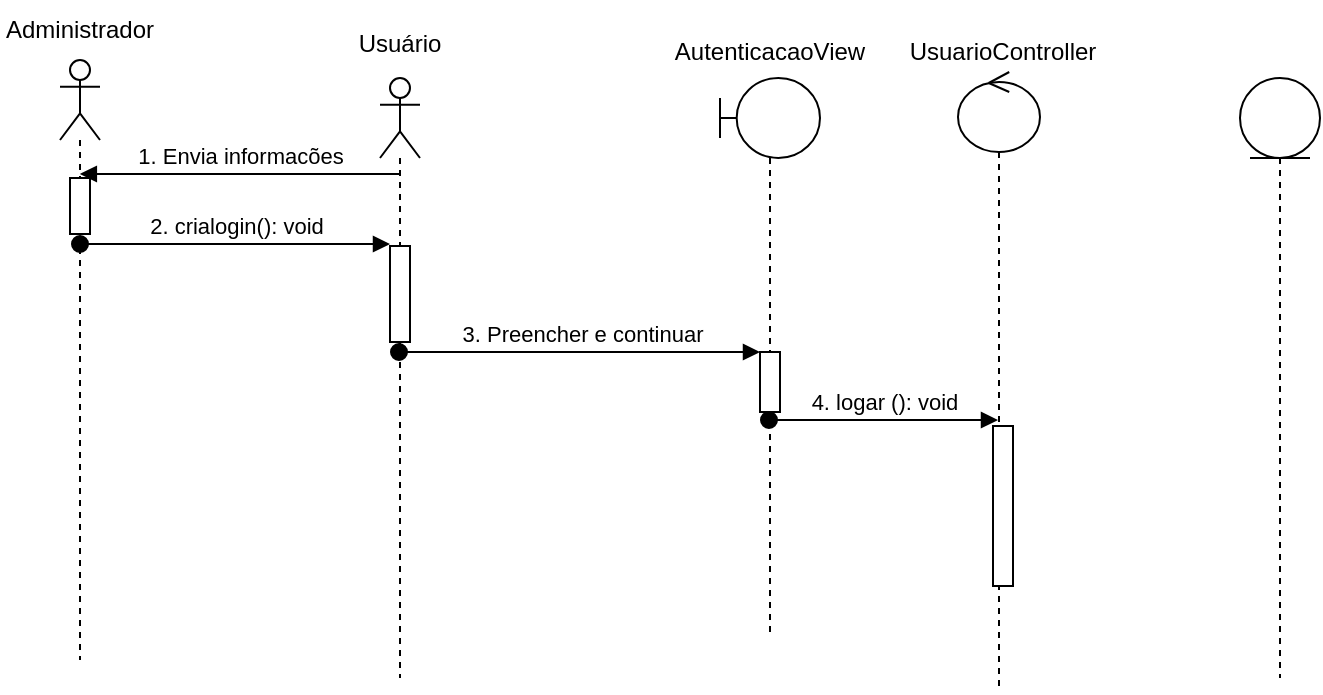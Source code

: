 <mxfile version="27.0.9">
  <diagram name="Page-1" id="2YBvvXClWsGukQMizWep">
    <mxGraphModel dx="653" dy="285" grid="1" gridSize="10" guides="1" tooltips="1" connect="1" arrows="1" fold="1" page="1" pageScale="1" pageWidth="850" pageHeight="1100" math="0" shadow="0">
      <root>
        <mxCell id="0" />
        <mxCell id="1" parent="0" />
        <mxCell id="NsajczHUsV50mXrBi48d-4" value="" style="shape=umlLifeline;perimeter=lifelinePerimeter;whiteSpace=wrap;html=1;container=1;dropTarget=0;collapsible=0;recursiveResize=0;outlineConnect=0;portConstraint=eastwest;newEdgeStyle={&quot;curved&quot;:0,&quot;rounded&quot;:0};participant=umlBoundary;" vertex="1" parent="1">
          <mxGeometry x="430" y="108" width="50" height="280" as="geometry" />
        </mxCell>
        <mxCell id="NsajczHUsV50mXrBi48d-2" value="AutenticacaoView" style="text;html=1;align=center;verticalAlign=middle;whiteSpace=wrap;rounded=0;" vertex="1" parent="1">
          <mxGeometry x="425" y="80" width="60" height="30" as="geometry" />
        </mxCell>
        <mxCell id="NsajczHUsV50mXrBi48d-8" value="3. Preencher e continuar" style="html=1;verticalAlign=bottom;startArrow=oval;endArrow=block;startSize=8;curved=0;rounded=0;entryX=0;entryY=0;entryDx=0;entryDy=5;entryPerimeter=0;" edge="1" parent="1">
          <mxGeometry x="0.007" relative="1" as="geometry">
            <mxPoint x="269.5" y="245" as="sourcePoint" />
            <mxPoint x="450" y="245" as="targetPoint" />
            <mxPoint as="offset" />
          </mxGeometry>
        </mxCell>
        <mxCell id="NsajczHUsV50mXrBi48d-10" value="" style="shape=umlLifeline;perimeter=lifelinePerimeter;whiteSpace=wrap;html=1;container=1;dropTarget=0;collapsible=0;recursiveResize=0;outlineConnect=0;portConstraint=eastwest;newEdgeStyle={&quot;curved&quot;:0,&quot;rounded&quot;:0};participant=umlControl;" vertex="1" parent="1">
          <mxGeometry x="549" y="105" width="41" height="310" as="geometry" />
        </mxCell>
        <mxCell id="NsajczHUsV50mXrBi48d-14" value="" style="html=1;points=[[0,0,0,0,5],[0,1,0,0,-5],[1,0,0,0,5],[1,1,0,0,-5]];perimeter=orthogonalPerimeter;outlineConnect=0;targetShapes=umlLifeline;portConstraint=eastwest;newEdgeStyle={&quot;curved&quot;:0,&quot;rounded&quot;:0};" vertex="1" parent="NsajczHUsV50mXrBi48d-10">
          <mxGeometry x="17.5" y="177" width="10" height="80" as="geometry" />
        </mxCell>
        <mxCell id="NsajczHUsV50mXrBi48d-13" value="UsuarioController" style="text;html=1;align=center;verticalAlign=middle;whiteSpace=wrap;rounded=0;" vertex="1" parent="1">
          <mxGeometry x="520" y="80" width="103" height="30" as="geometry" />
        </mxCell>
        <mxCell id="NsajczHUsV50mXrBi48d-15" value="4. logar (): void" style="html=1;verticalAlign=bottom;startArrow=oval;endArrow=block;startSize=8;curved=0;rounded=0;" edge="1" target="NsajczHUsV50mXrBi48d-10" parent="1">
          <mxGeometry relative="1" as="geometry">
            <mxPoint x="454.5" y="279" as="sourcePoint" />
            <mxPoint x="566.5" y="279" as="targetPoint" />
          </mxGeometry>
        </mxCell>
        <mxCell id="NsajczHUsV50mXrBi48d-16" value="" style="shape=umlLifeline;perimeter=lifelinePerimeter;whiteSpace=wrap;html=1;container=1;dropTarget=0;collapsible=0;recursiveResize=0;outlineConnect=0;portConstraint=eastwest;newEdgeStyle={&quot;curved&quot;:0,&quot;rounded&quot;:0};participant=umlEntity;" vertex="1" parent="1">
          <mxGeometry x="690" y="108" width="40" height="300" as="geometry" />
        </mxCell>
        <mxCell id="NsajczHUsV50mXrBi48d-21" value="" style="group" vertex="1" connectable="0" parent="1">
          <mxGeometry x="70" y="69" width="80" height="330" as="geometry" />
        </mxCell>
        <mxCell id="NsajczHUsV50mXrBi48d-18" value="" style="shape=umlLifeline;perimeter=lifelinePerimeter;whiteSpace=wrap;html=1;container=1;dropTarget=0;collapsible=0;recursiveResize=0;outlineConnect=0;portConstraint=eastwest;newEdgeStyle={&quot;curved&quot;:0,&quot;rounded&quot;:0};participant=umlActor;" vertex="1" parent="NsajczHUsV50mXrBi48d-21">
          <mxGeometry x="30" y="30" width="20" height="300" as="geometry" />
        </mxCell>
        <mxCell id="NsajczHUsV50mXrBi48d-26" value="" style="html=1;points=[[0,0,0,0,5],[0,1,0,0,-5],[1,0,0,0,5],[1,1,0,0,-5]];perimeter=orthogonalPerimeter;outlineConnect=0;targetShapes=umlLifeline;portConstraint=eastwest;newEdgeStyle={&quot;curved&quot;:0,&quot;rounded&quot;:0};" vertex="1" parent="NsajczHUsV50mXrBi48d-18">
          <mxGeometry x="5" y="59" width="10" height="28" as="geometry" />
        </mxCell>
        <mxCell id="NsajczHUsV50mXrBi48d-20" value="Administrador" style="text;html=1;align=center;verticalAlign=middle;whiteSpace=wrap;rounded=0;" vertex="1" parent="NsajczHUsV50mXrBi48d-21">
          <mxGeometry width="80" height="30" as="geometry" />
        </mxCell>
        <mxCell id="NsajczHUsV50mXrBi48d-25" value="2. crialogin(): void" style="html=1;verticalAlign=bottom;startArrow=oval;endArrow=block;startSize=8;curved=0;rounded=0;entryX=0;entryY=0;entryDx=0;entryDy=5;" edge="1" parent="NsajczHUsV50mXrBi48d-21">
          <mxGeometry relative="1" as="geometry">
            <mxPoint x="40" y="122" as="sourcePoint" />
            <mxPoint x="195" y="122" as="targetPoint" />
          </mxGeometry>
        </mxCell>
        <mxCell id="NsajczHUsV50mXrBi48d-23" value="" style="group" vertex="1" connectable="0" parent="1">
          <mxGeometry x="230" y="76" width="80" height="332" as="geometry" />
        </mxCell>
        <mxCell id="s_rgGlajOxWAFrACk7eH-6" value="" style="shape=umlLifeline;perimeter=lifelinePerimeter;whiteSpace=wrap;html=1;container=1;dropTarget=0;collapsible=0;recursiveResize=0;outlineConnect=0;portConstraint=eastwest;newEdgeStyle={&quot;curved&quot;:0,&quot;rounded&quot;:0};participant=umlActor;" parent="NsajczHUsV50mXrBi48d-23" vertex="1">
          <mxGeometry x="30" y="32" width="20" height="300" as="geometry" />
        </mxCell>
        <mxCell id="NsajczHUsV50mXrBi48d-22" value="Usuário" style="text;html=1;align=center;verticalAlign=middle;whiteSpace=wrap;rounded=0;" vertex="1" parent="NsajczHUsV50mXrBi48d-23">
          <mxGeometry width="80" height="30" as="geometry" />
        </mxCell>
        <mxCell id="NsajczHUsV50mXrBi48d-27" value="1. Envia informacões" style="html=1;verticalAlign=bottom;endArrow=block;curved=0;rounded=0;" edge="1" parent="1">
          <mxGeometry relative="1" as="geometry">
            <mxPoint x="269.5" y="156" as="sourcePoint" />
            <mxPoint x="109.929" y="156" as="targetPoint" />
          </mxGeometry>
        </mxCell>
        <mxCell id="NsajczHUsV50mXrBi48d-24" value="" style="html=1;points=[[0,0,0,0,5],[0,1,0,0,-5],[1,0,0,0,5],[1,1,0,0,-5]];perimeter=orthogonalPerimeter;outlineConnect=0;targetShapes=umlLifeline;portConstraint=eastwest;newEdgeStyle={&quot;curved&quot;:0,&quot;rounded&quot;:0};" vertex="1" parent="1">
          <mxGeometry x="265" y="192" width="10" height="48" as="geometry" />
        </mxCell>
        <mxCell id="NsajczHUsV50mXrBi48d-7" value="" style="html=1;points=[[0,0,0,0,5],[0,1,0,0,-5],[1,0,0,0,5],[1,1,0,0,-5]];perimeter=orthogonalPerimeter;outlineConnect=0;targetShapes=umlLifeline;portConstraint=eastwest;newEdgeStyle={&quot;curved&quot;:0,&quot;rounded&quot;:0};" vertex="1" parent="1">
          <mxGeometry x="450" y="245" width="10" height="30" as="geometry" />
        </mxCell>
      </root>
    </mxGraphModel>
  </diagram>
</mxfile>
